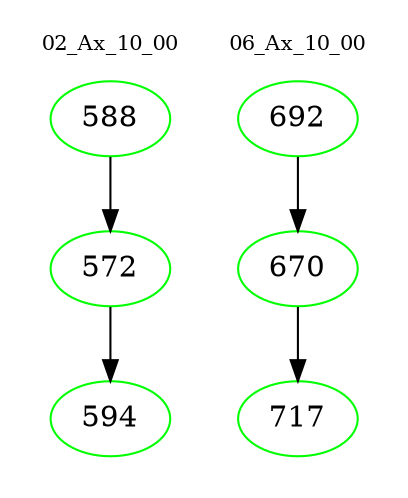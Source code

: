 digraph{
subgraph cluster_0 {
color = white
label = "02_Ax_10_00";
fontsize=10;
T0_588 [label="588", color="green"]
T0_588 -> T0_572 [color="black"]
T0_572 [label="572", color="green"]
T0_572 -> T0_594 [color="black"]
T0_594 [label="594", color="green"]
}
subgraph cluster_1 {
color = white
label = "06_Ax_10_00";
fontsize=10;
T1_692 [label="692", color="green"]
T1_692 -> T1_670 [color="black"]
T1_670 [label="670", color="green"]
T1_670 -> T1_717 [color="black"]
T1_717 [label="717", color="green"]
}
}
